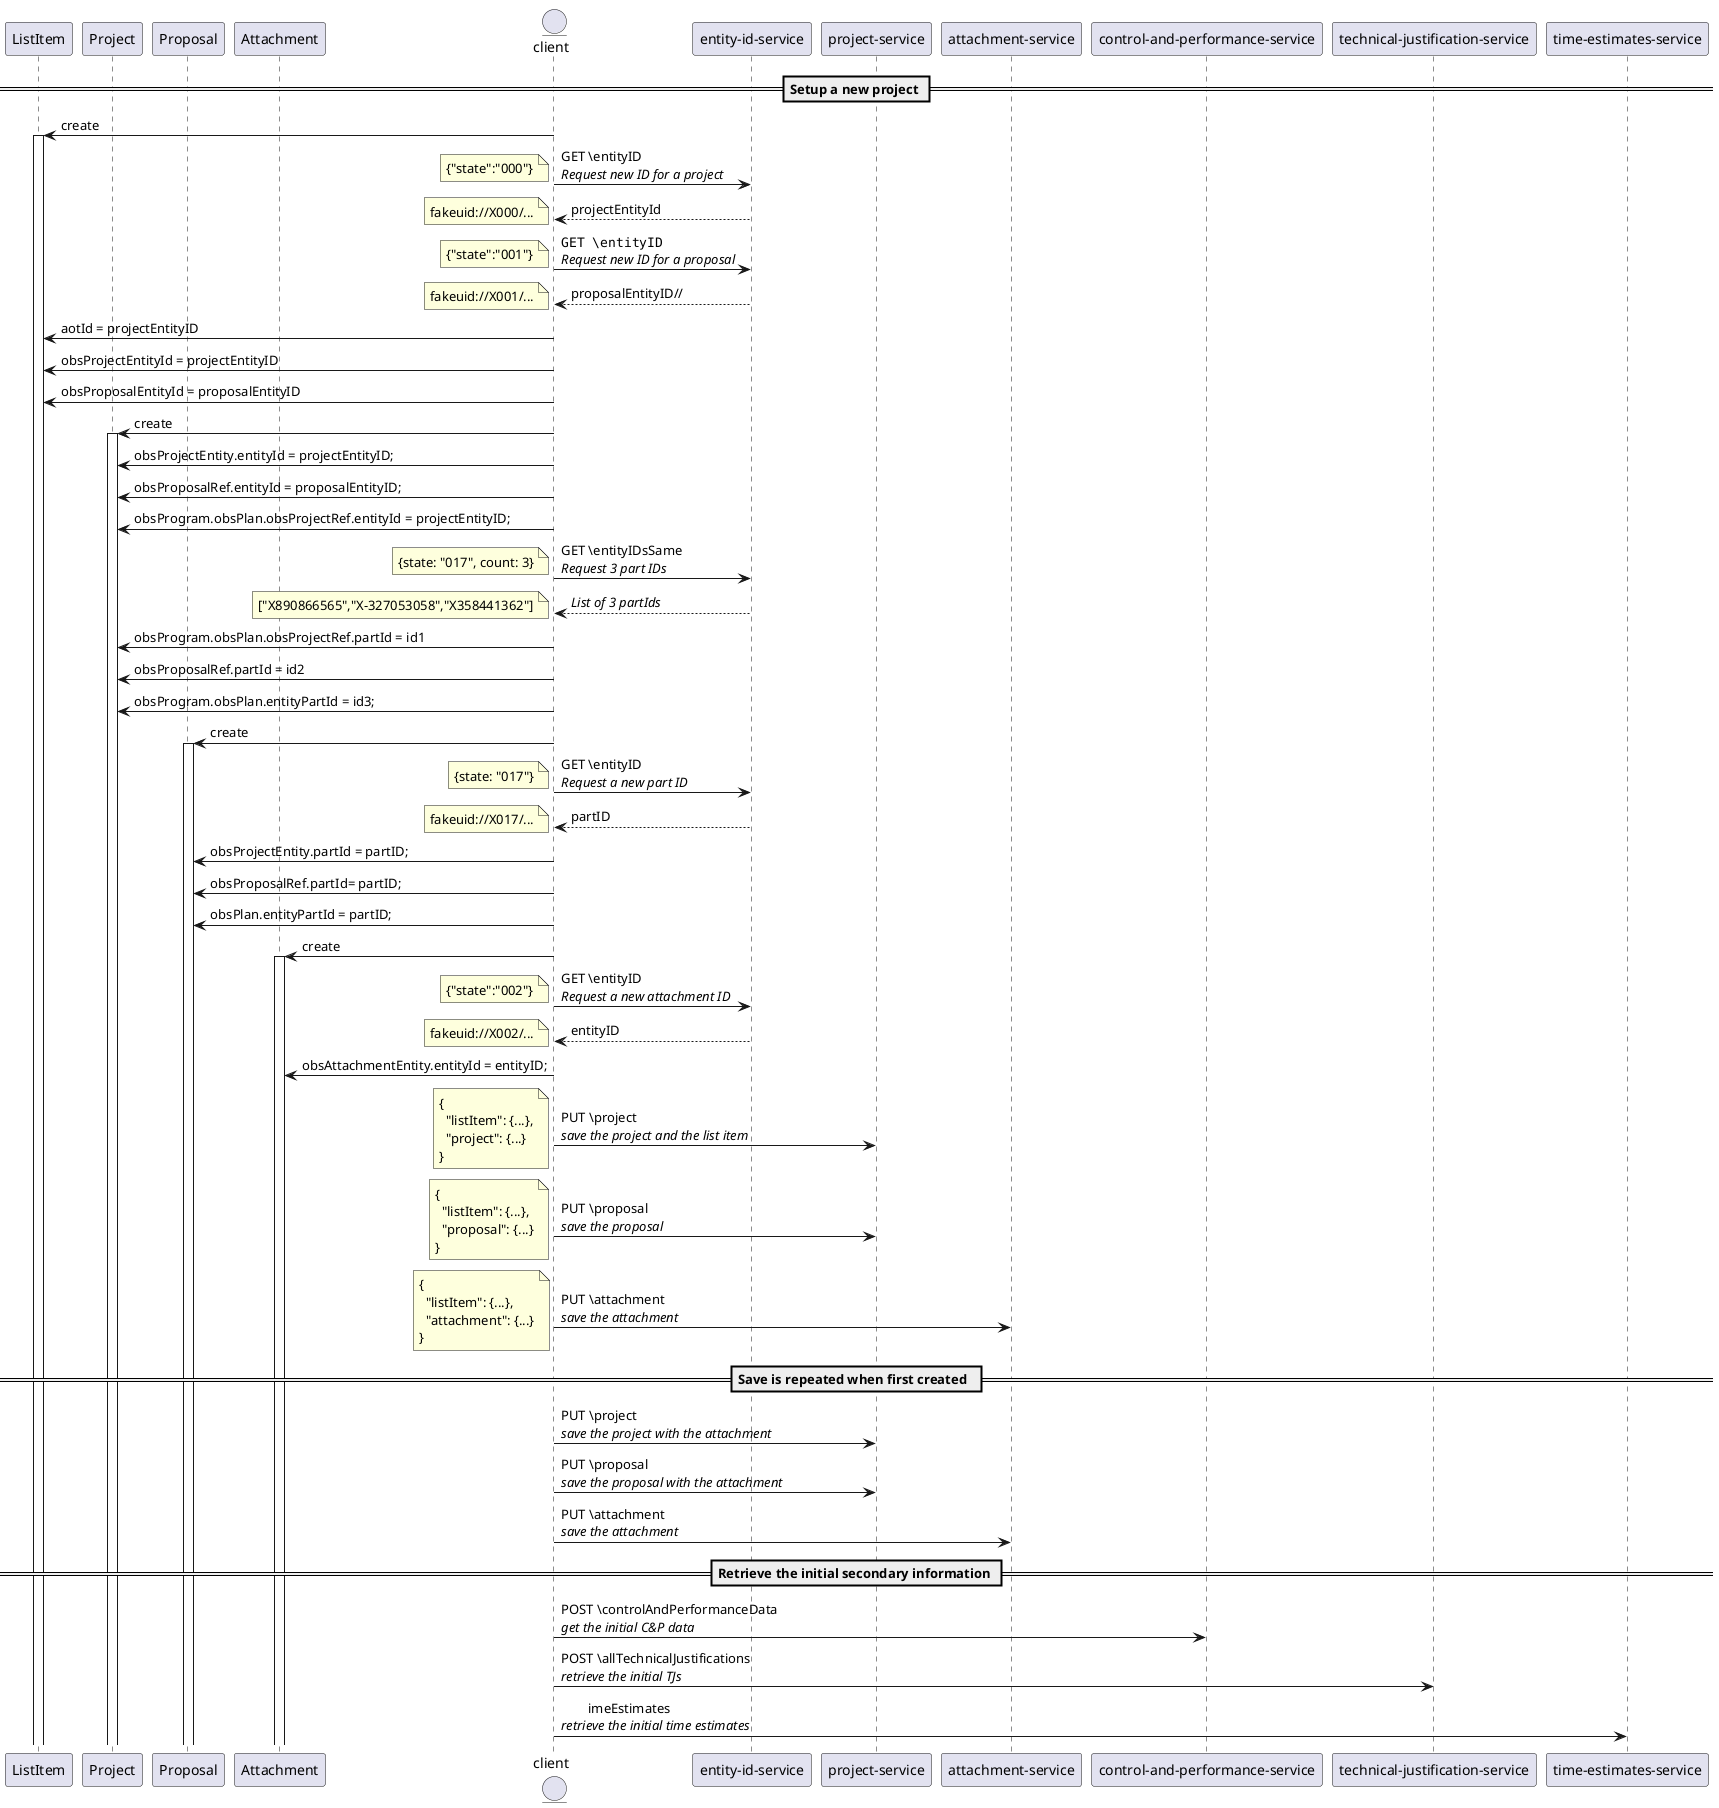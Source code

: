 @startuml

participant ListItem as A
participant Project as B
participant Proposal as C
participant Attachment as D

entity client
participant eis as "entity-id-service"
participant ps as "project-service"
participant ats as "attachment-service"
participant cps as "control-and-performance-service"
participant tjs as "technical-justification-service"
participant tes as "time-estimates-service"

== Setup a new project ==
client -> A: create
activate A
client -> eis: GET \entityID\n//Request new ID for a project//
note left
{"state":"000"}
end note
eis --> client: projectEntityId
note left
fakeuid://X000/...
end note
client -> eis: ""GET \entityID""\n//Request new ID for a proposal//
note left
{"state":"001"}
end note
eis --> client: proposalEntityID//
note left
fakeuid://X001/...
end note
client -> A : aotId = projectEntityID
client -> A : obsProjectEntityId = projectEntityID
client -> A : obsProposalEntityId = proposalEntityID

'create a project

client -> B: create
activate B
client -> B : obsProjectEntity.entityId = projectEntityID;
client -> B : obsProposalRef.entityId = proposalEntityID;
client -> B : obsProgram.obsPlan.obsProjectRef.entityId = projectEntityID;

client -> eis: GET \entityIDsSame\n//Request 3 part IDs//
note left
{state: "017", count: 3}
end note
eis --> client : //List of 3 partIds//
note left
["X890866565","X-327053058","X358441362"]
end note
client -> B : obsProgram.obsPlan.obsProjectRef.partId = id1
client -> B : obsProposalRef.partId = id2
client -> B : obsProgram.obsPlan.entityPartId = id3;

'create a proposal
client -> C: create
activate C
client -> eis:  GET \entityID\n//Request a new part ID//
note left
{state: "017"}
end note
eis --> client: partID
note left
fakeuid://X017/...
end note
client -> C : obsProjectEntity.partId = partID;
client -> C : obsProposalRef.partId= partID;
client -> C : obsPlan.entityPartId = partID;



'create an attachment
client -> D : create
activate D
client -> eis:  GET \entityID\n//Request a new attachment ID//
note left
{"state":"002"}
end note

eis --> client: entityID
note left
fakeuid://X002/...
end note

client -> D  : obsAttachmentEntity.entityId = entityID;

'save the project
client -> ps: PUT \project\n//save the project and the list item//
note left
{
  "listItem": {...},
  "project": {...}
}
end note
client -> ps: PUT \proposal\n//save the proposal//
note left
{
  "listItem": {...},
  "proposal": {...}
}
end note
client -> ats:  PUT \attachment\n//save the attachment//
note left
{
  "listItem": {...},
  "attachment": {...}
}
end note


== Save is repeated when first created  ==
client -> ps: PUT \project\n//save the project with the attachment//
client -> ps: PUT \proposal\n//save the proposal with the attachment//
client -> ats: PUT \attachment\n//save the attachment//
== Retrieve the initial secondary information ==
client -> cps: POST \controlAndPerformanceData\n//get the initial C&P data//
client -> tjs: POST \allTechnicalJustifications\n//retrieve the initial TJs//
client -> tes: \timeEstimates\n//retrieve the initial time estimates//
@enduml
